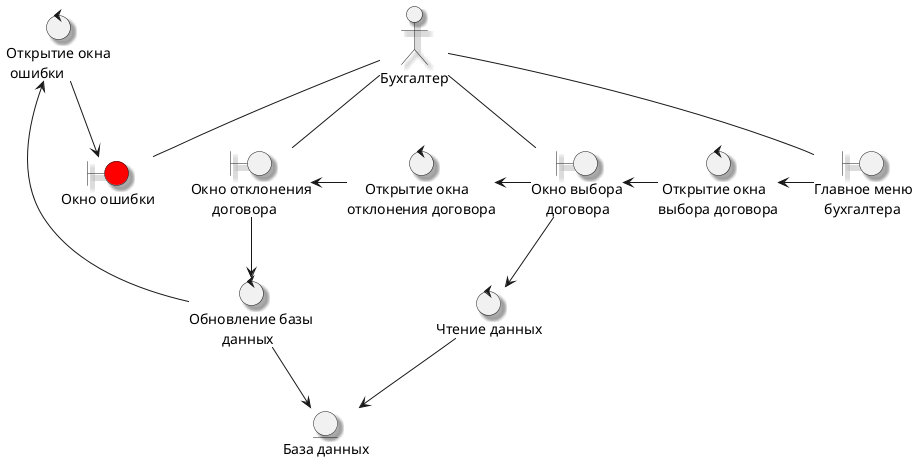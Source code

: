 @startuml
skinparam Shadowing true
actor "Бухгалтер" as accountant
boundary "Главное меню\n   бухгалтера" as mainMenuAc
boundary "Окно выбора\n    договора" as contractWindow
boundary "Окно отклонения\n      договора" as accessContractWindow
boundary "Окно ошибки" as errorWindow #Red

control "Открытие окна\n ошибки" as errorWindowControl
control " Открытие окна\nвыбора договора" as contractWindowControl
control "     Открытие окна\nотклонения договора" as accessContractWindowControl
control "Обновление базы\n         данных" as updateDatabase
control "Чтение данных" as readData
entity "База данных" as fs

accountant -u- mainMenuAc
mainMenuAc -l-> contractWindowControl
contractWindowControl -l-> contractWindow
contractWindow -l-> accessContractWindowControl
contractWindow --> readData
readData --> fs
accessContractWindowControl -l-> accessContractWindow
accessContractWindow --> updateDatabase
updateDatabase --> fs
updateDatabase -u-> errorWindowControl
errorWindowControl --> errorWindow

accountant -- contractWindow
accountant -- accessContractWindow
accountant -- errorWindow

@enduml
